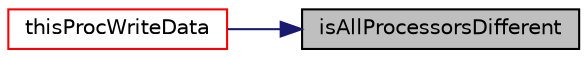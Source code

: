 digraph "isAllProcessorsDifferent"
{
 // LATEX_PDF_SIZE
  edge [fontname="Helvetica",fontsize="10",labelfontname="Helvetica",labelfontsize="10"];
  node [fontname="Helvetica",fontsize="10",shape=record];
  rankdir="RL";
  Node1 [label="isAllProcessorsDifferent",height=0.2,width=0.4,color="black", fillcolor="grey75", style="filled", fontcolor="black",tooltip=" "];
  Node1 -> Node2 [dir="back",color="midnightblue",fontsize="10",style="solid",fontname="Helvetica"];
  Node2 [label="thisProcWriteData",height=0.2,width=0.4,color="red", fillcolor="white", style="filled",URL="$classpFlow_1_1IOPattern.html#a96f33dc2acbd7a153e16d6405222f1a9",tooltip=" "];
}
